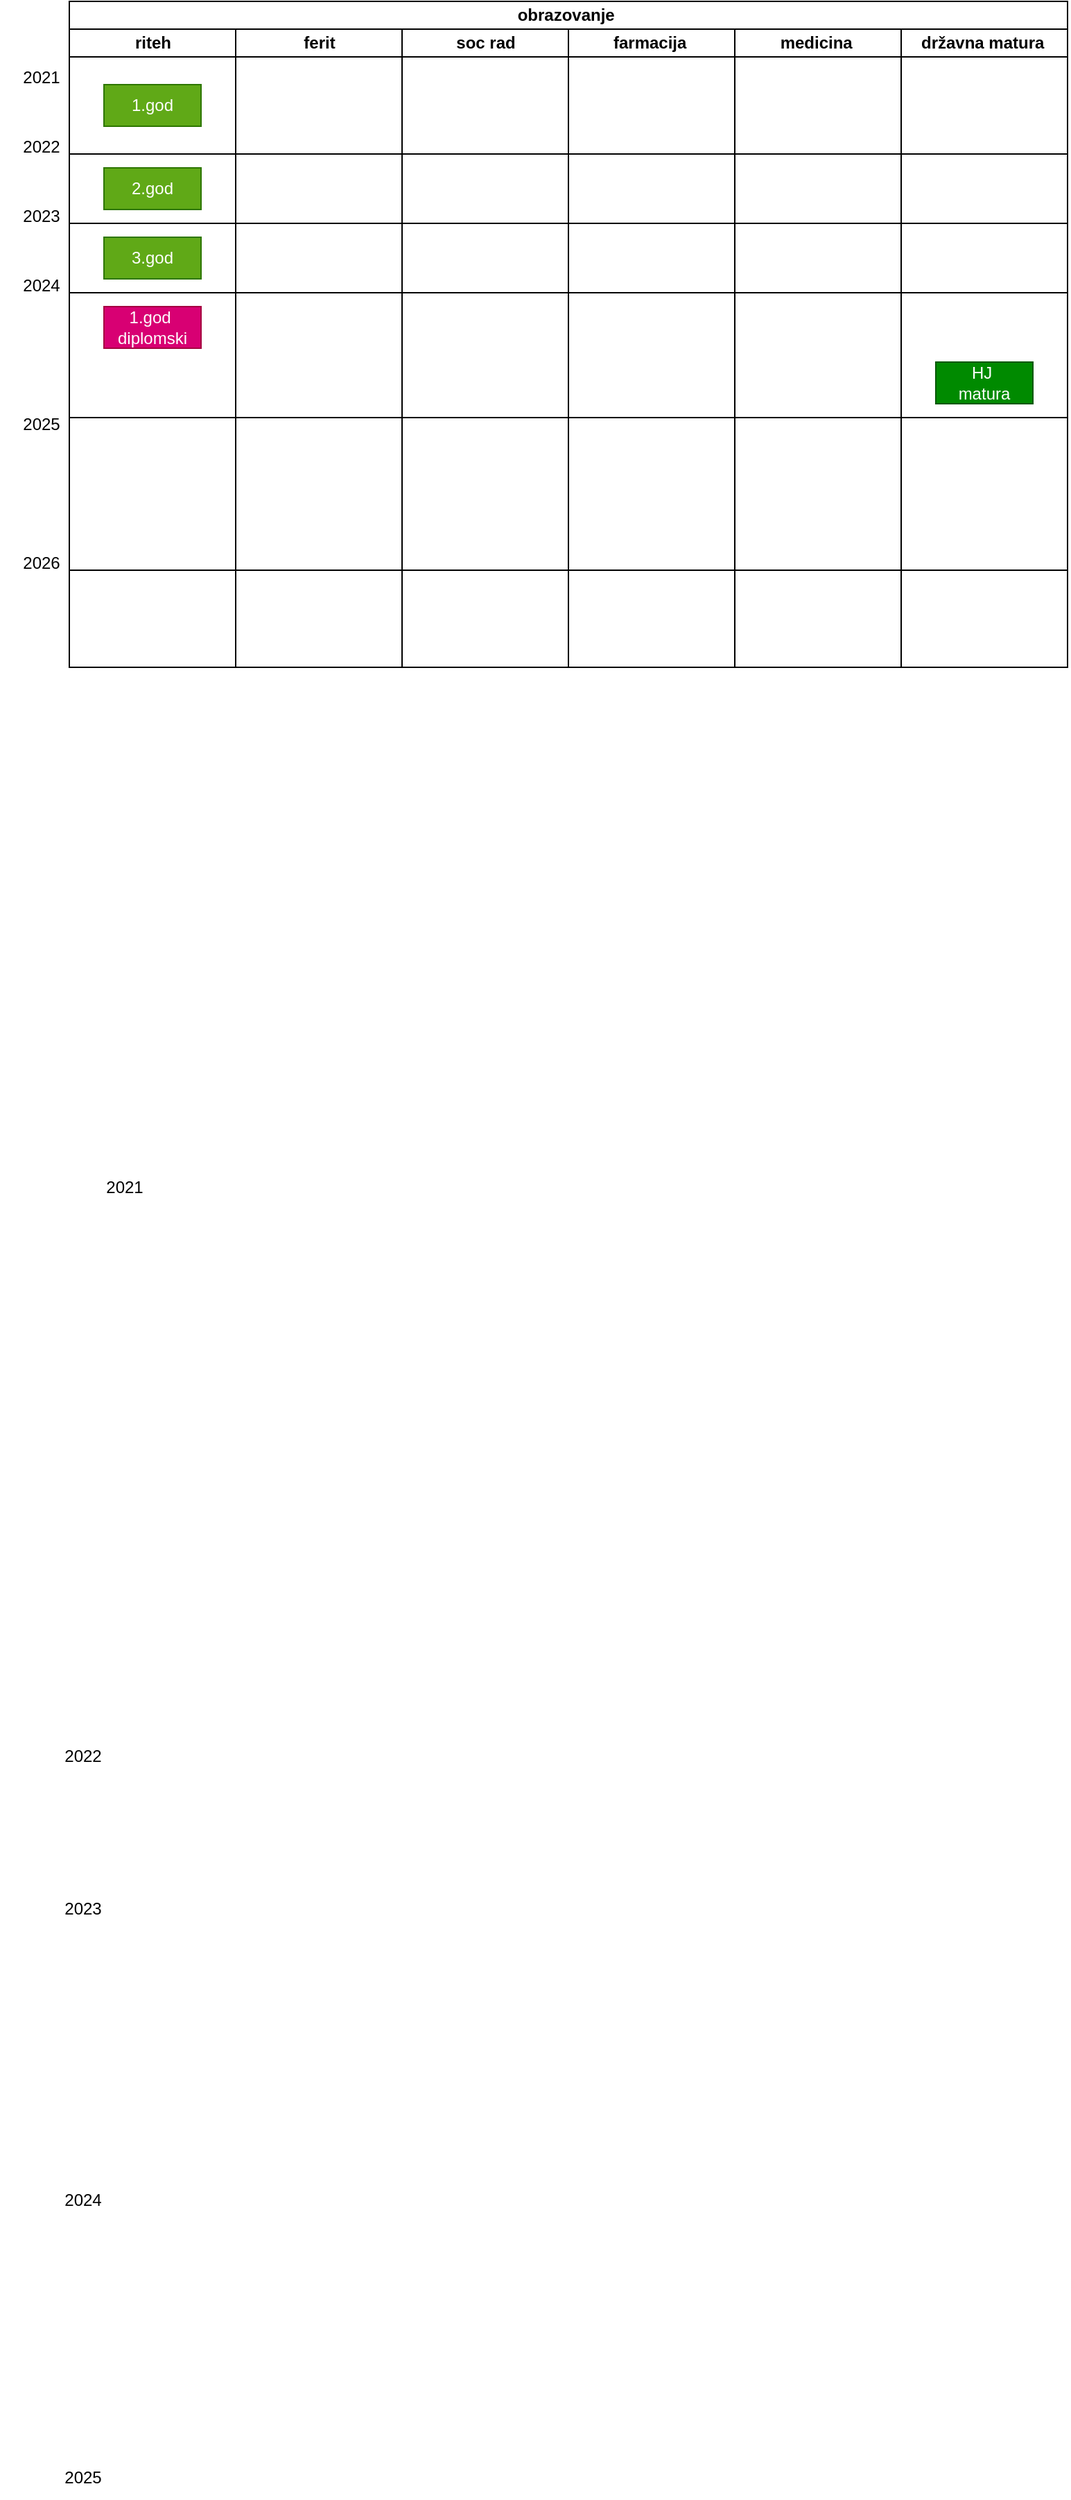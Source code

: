 <mxfile version="28.2.0">
  <diagram id="prtHgNgQTEPvFCAcTncT" name="Page-1">
    <mxGraphModel dx="786" dy="2797" grid="1" gridSize="10" guides="1" tooltips="1" connect="1" arrows="1" fold="1" page="1" pageScale="1" pageWidth="827" pageHeight="1169" math="0" shadow="0">
      <root>
        <mxCell id="0" />
        <mxCell id="1" parent="0" />
        <mxCell id="kDZRJCSb3KMc_5UIK3in-25" value="2021" style="text;html=1;align=center;verticalAlign=middle;whiteSpace=wrap;rounded=0;" vertex="1" parent="1">
          <mxGeometry x="90" y="-710" width="60" height="30" as="geometry" />
        </mxCell>
        <mxCell id="kDZRJCSb3KMc_5UIK3in-26" value="2022" style="text;html=1;align=center;verticalAlign=middle;whiteSpace=wrap;rounded=0;" vertex="1" parent="1">
          <mxGeometry x="60" y="-300" width="60" height="30" as="geometry" />
        </mxCell>
        <mxCell id="kDZRJCSb3KMc_5UIK3in-28" value="2023" style="text;html=1;align=center;verticalAlign=middle;whiteSpace=wrap;rounded=0;" vertex="1" parent="1">
          <mxGeometry x="60" y="-190" width="60" height="30" as="geometry" />
        </mxCell>
        <mxCell id="kDZRJCSb3KMc_5UIK3in-30" value="2024" style="text;html=1;align=center;verticalAlign=middle;whiteSpace=wrap;rounded=0;" vertex="1" parent="1">
          <mxGeometry x="60" y="20" width="60" height="30" as="geometry" />
        </mxCell>
        <mxCell id="kDZRJCSb3KMc_5UIK3in-33" value="2025" style="text;html=1;align=center;verticalAlign=middle;whiteSpace=wrap;rounded=0;" vertex="1" parent="1">
          <mxGeometry x="60" y="220" width="60" height="30" as="geometry" />
        </mxCell>
        <mxCell id="kDZRJCSb3KMc_5UIK3in-55" value="obrazovanje&amp;nbsp;" style="swimlane;html=1;childLayout=stackLayout;resizeParent=1;resizeParentMax=0;startSize=20;whiteSpace=wrap;" vertex="1" parent="1">
          <mxGeometry x="80" y="-1550" width="720" height="480" as="geometry" />
        </mxCell>
        <mxCell id="kDZRJCSb3KMc_5UIK3in-56" value="riteh" style="swimlane;html=1;startSize=20;" vertex="1" parent="kDZRJCSb3KMc_5UIK3in-55">
          <mxGeometry y="20" width="120" height="460" as="geometry" />
        </mxCell>
        <mxCell id="kDZRJCSb3KMc_5UIK3in-66" value="1.god" style="rounded=0;whiteSpace=wrap;html=1;fillColor=#60a917;fontColor=#ffffff;strokeColor=#2D7600;" vertex="1" parent="kDZRJCSb3KMc_5UIK3in-56">
          <mxGeometry x="25" y="40" width="70" height="30" as="geometry" />
        </mxCell>
        <mxCell id="kDZRJCSb3KMc_5UIK3in-71" value="2.god" style="rounded=0;whiteSpace=wrap;html=1;fillColor=#60a917;fontColor=#ffffff;strokeColor=#2D7600;" vertex="1" parent="kDZRJCSb3KMc_5UIK3in-56">
          <mxGeometry x="25" y="100" width="70" height="30" as="geometry" />
        </mxCell>
        <mxCell id="kDZRJCSb3KMc_5UIK3in-72" value="3.god" style="rounded=0;whiteSpace=wrap;html=1;fillColor=#60a917;fontColor=#ffffff;strokeColor=#2D7600;" vertex="1" parent="kDZRJCSb3KMc_5UIK3in-56">
          <mxGeometry x="25" y="150" width="70" height="30" as="geometry" />
        </mxCell>
        <mxCell id="kDZRJCSb3KMc_5UIK3in-73" value="1.god&amp;nbsp;&lt;div&gt;diplomski&lt;/div&gt;" style="rounded=0;whiteSpace=wrap;html=1;fillColor=#d80073;fontColor=#ffffff;strokeColor=#A50040;" vertex="1" parent="kDZRJCSb3KMc_5UIK3in-56">
          <mxGeometry x="25" y="200" width="70" height="30" as="geometry" />
        </mxCell>
        <mxCell id="kDZRJCSb3KMc_5UIK3in-57" value="ferit" style="swimlane;html=1;startSize=20;" vertex="1" parent="kDZRJCSb3KMc_5UIK3in-55">
          <mxGeometry x="120" y="20" width="120" height="460" as="geometry" />
        </mxCell>
        <mxCell id="kDZRJCSb3KMc_5UIK3in-83" value="" style="endArrow=none;html=1;rounded=0;exitX=0.833;exitY=0.667;exitDx=0;exitDy=0;exitPerimeter=0;" edge="1" parent="kDZRJCSb3KMc_5UIK3in-57">
          <mxGeometry width="50" height="50" relative="1" as="geometry">
            <mxPoint x="-120" y="140" as="sourcePoint" />
            <mxPoint x="600" y="140" as="targetPoint" />
          </mxGeometry>
        </mxCell>
        <mxCell id="kDZRJCSb3KMc_5UIK3in-84" value="" style="endArrow=none;html=1;rounded=0;exitX=0.833;exitY=0.667;exitDx=0;exitDy=0;exitPerimeter=0;" edge="1" parent="kDZRJCSb3KMc_5UIK3in-57">
          <mxGeometry width="50" height="50" relative="1" as="geometry">
            <mxPoint x="-120" y="190" as="sourcePoint" />
            <mxPoint x="600" y="190" as="targetPoint" />
          </mxGeometry>
        </mxCell>
        <mxCell id="kDZRJCSb3KMc_5UIK3in-85" value="" style="endArrow=none;html=1;rounded=0;exitX=0.833;exitY=0.667;exitDx=0;exitDy=0;exitPerimeter=0;" edge="1" parent="kDZRJCSb3KMc_5UIK3in-57">
          <mxGeometry width="50" height="50" relative="1" as="geometry">
            <mxPoint x="-120" y="280" as="sourcePoint" />
            <mxPoint x="600" y="280" as="targetPoint" />
          </mxGeometry>
        </mxCell>
        <mxCell id="kDZRJCSb3KMc_5UIK3in-86" value="" style="endArrow=none;html=1;rounded=0;exitX=0.833;exitY=0.667;exitDx=0;exitDy=0;exitPerimeter=0;" edge="1" parent="kDZRJCSb3KMc_5UIK3in-57">
          <mxGeometry width="50" height="50" relative="1" as="geometry">
            <mxPoint x="-120" y="390" as="sourcePoint" />
            <mxPoint x="600" y="390" as="targetPoint" />
          </mxGeometry>
        </mxCell>
        <mxCell id="kDZRJCSb3KMc_5UIK3in-58" value="soc rad" style="swimlane;html=1;startSize=20;" vertex="1" parent="kDZRJCSb3KMc_5UIK3in-55">
          <mxGeometry x="240" y="20" width="120" height="460" as="geometry" />
        </mxCell>
        <mxCell id="kDZRJCSb3KMc_5UIK3in-62" value="farmacija&amp;nbsp;" style="swimlane;html=1;startSize=20;" vertex="1" parent="kDZRJCSb3KMc_5UIK3in-55">
          <mxGeometry x="360" y="20" width="120" height="460" as="geometry" />
        </mxCell>
        <mxCell id="kDZRJCSb3KMc_5UIK3in-63" value="medicina&amp;nbsp;" style="swimlane;html=1;startSize=20;" vertex="1" parent="kDZRJCSb3KMc_5UIK3in-55">
          <mxGeometry x="480" y="20" width="120" height="460" as="geometry" />
        </mxCell>
        <mxCell id="kDZRJCSb3KMc_5UIK3in-76" value="državna matura&amp;nbsp;" style="swimlane;html=1;startSize=20;" vertex="1" parent="kDZRJCSb3KMc_5UIK3in-55">
          <mxGeometry x="600" y="20" width="120" height="460" as="geometry" />
        </mxCell>
        <mxCell id="kDZRJCSb3KMc_5UIK3in-81" value="HJ&amp;nbsp;&lt;div&gt;matura&lt;/div&gt;" style="rounded=0;whiteSpace=wrap;html=1;fillColor=#008a00;fontColor=#ffffff;strokeColor=#005700;" vertex="1" parent="kDZRJCSb3KMc_5UIK3in-76">
          <mxGeometry x="25" y="240" width="70" height="30" as="geometry" />
        </mxCell>
        <mxCell id="kDZRJCSb3KMc_5UIK3in-64" value="2021" style="text;html=1;align=center;verticalAlign=middle;whiteSpace=wrap;rounded=0;" vertex="1" parent="1">
          <mxGeometry x="30" y="-1510" width="60" height="30" as="geometry" />
        </mxCell>
        <mxCell id="kDZRJCSb3KMc_5UIK3in-67" value="2022" style="text;html=1;align=center;verticalAlign=middle;whiteSpace=wrap;rounded=0;" vertex="1" parent="1">
          <mxGeometry x="30" y="-1460" width="60" height="30" as="geometry" />
        </mxCell>
        <mxCell id="kDZRJCSb3KMc_5UIK3in-68" value="2023" style="text;html=1;align=center;verticalAlign=middle;whiteSpace=wrap;rounded=0;" vertex="1" parent="1">
          <mxGeometry x="30" y="-1410" width="60" height="30" as="geometry" />
        </mxCell>
        <mxCell id="kDZRJCSb3KMc_5UIK3in-69" value="2024" style="text;html=1;align=center;verticalAlign=middle;whiteSpace=wrap;rounded=0;" vertex="1" parent="1">
          <mxGeometry x="30" y="-1360" width="60" height="30" as="geometry" />
        </mxCell>
        <mxCell id="kDZRJCSb3KMc_5UIK3in-70" value="2025" style="text;html=1;align=center;verticalAlign=middle;whiteSpace=wrap;rounded=0;" vertex="1" parent="1">
          <mxGeometry x="30" y="-1260" width="60" height="30" as="geometry" />
        </mxCell>
        <mxCell id="kDZRJCSb3KMc_5UIK3in-75" value="2026" style="text;html=1;align=center;verticalAlign=middle;whiteSpace=wrap;rounded=0;" vertex="1" parent="1">
          <mxGeometry x="30" y="-1160" width="60" height="30" as="geometry" />
        </mxCell>
        <mxCell id="kDZRJCSb3KMc_5UIK3in-82" value="" style="endArrow=none;html=1;rounded=0;exitX=0.833;exitY=0.667;exitDx=0;exitDy=0;exitPerimeter=0;" edge="1" parent="1" source="kDZRJCSb3KMc_5UIK3in-67">
          <mxGeometry width="50" height="50" relative="1" as="geometry">
            <mxPoint x="410" y="-1380" as="sourcePoint" />
            <mxPoint x="800" y="-1440" as="targetPoint" />
          </mxGeometry>
        </mxCell>
      </root>
    </mxGraphModel>
  </diagram>
</mxfile>
